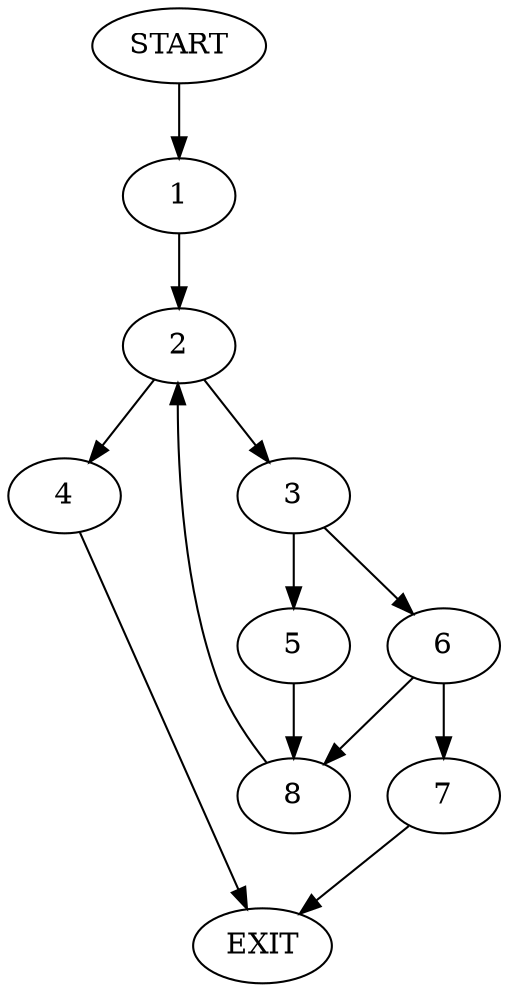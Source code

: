 digraph {
0 [label="START"];
1;
2;
3;
4;
5;
6;
7;
8;
9 [label="EXIT"];
0 -> 1;
1 -> 2;
2 -> 3;
2 -> 4;
3 -> 5;
3 -> 6;
4 -> 9;
6 -> 7;
6 -> 8;
5 -> 8;
8 -> 2;
7 -> 9;
}